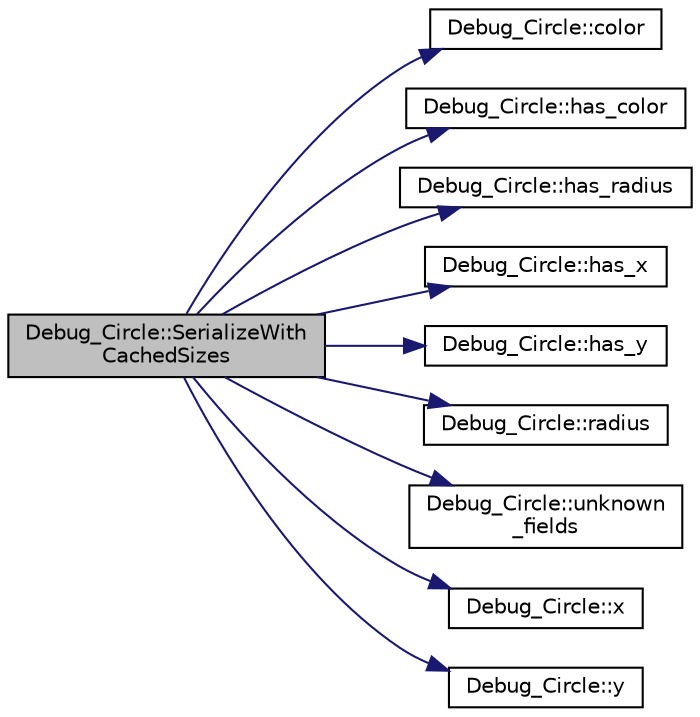 digraph "Debug_Circle::SerializeWithCachedSizes"
{
 // INTERACTIVE_SVG=YES
  edge [fontname="Helvetica",fontsize="10",labelfontname="Helvetica",labelfontsize="10"];
  node [fontname="Helvetica",fontsize="10",shape=record];
  rankdir="LR";
  Node1 [label="Debug_Circle::SerializeWith\lCachedSizes",height=0.2,width=0.4,color="black", fillcolor="grey75", style="filled", fontcolor="black"];
  Node1 -> Node2 [color="midnightblue",fontsize="10",style="solid",fontname="Helvetica"];
  Node2 [label="Debug_Circle::color",height=0.2,width=0.4,color="black", fillcolor="white", style="filled",URL="$d0/d75/class_debug___circle.html#a286421392298bbbf49a96bd8df66ae27"];
  Node1 -> Node3 [color="midnightblue",fontsize="10",style="solid",fontname="Helvetica"];
  Node3 [label="Debug_Circle::has_color",height=0.2,width=0.4,color="black", fillcolor="white", style="filled",URL="$d0/d75/class_debug___circle.html#a439f30c58d6ae0d8661a2b18ec32ef39"];
  Node1 -> Node4 [color="midnightblue",fontsize="10",style="solid",fontname="Helvetica"];
  Node4 [label="Debug_Circle::has_radius",height=0.2,width=0.4,color="black", fillcolor="white", style="filled",URL="$d0/d75/class_debug___circle.html#a51d98bad35c601b339e4cab6ebda4bee"];
  Node1 -> Node5 [color="midnightblue",fontsize="10",style="solid",fontname="Helvetica"];
  Node5 [label="Debug_Circle::has_x",height=0.2,width=0.4,color="black", fillcolor="white", style="filled",URL="$d0/d75/class_debug___circle.html#a548fce9c39fde523928beea229da8941"];
  Node1 -> Node6 [color="midnightblue",fontsize="10",style="solid",fontname="Helvetica"];
  Node6 [label="Debug_Circle::has_y",height=0.2,width=0.4,color="black", fillcolor="white", style="filled",URL="$d0/d75/class_debug___circle.html#a48e0a3efd936c4ae57e7846b956590ca"];
  Node1 -> Node7 [color="midnightblue",fontsize="10",style="solid",fontname="Helvetica"];
  Node7 [label="Debug_Circle::radius",height=0.2,width=0.4,color="black", fillcolor="white", style="filled",URL="$d0/d75/class_debug___circle.html#a20f0f1edb8e3d937861e10b8aff9fa8a"];
  Node1 -> Node8 [color="midnightblue",fontsize="10",style="solid",fontname="Helvetica"];
  Node8 [label="Debug_Circle::unknown\l_fields",height=0.2,width=0.4,color="black", fillcolor="white", style="filled",URL="$d0/d75/class_debug___circle.html#a9e8014afd332b445eda835e988c7cf57"];
  Node1 -> Node9 [color="midnightblue",fontsize="10",style="solid",fontname="Helvetica"];
  Node9 [label="Debug_Circle::x",height=0.2,width=0.4,color="black", fillcolor="white", style="filled",URL="$d0/d75/class_debug___circle.html#a0b5edb68be67701cb0028010c11e0a12"];
  Node1 -> Node10 [color="midnightblue",fontsize="10",style="solid",fontname="Helvetica"];
  Node10 [label="Debug_Circle::y",height=0.2,width=0.4,color="black", fillcolor="white", style="filled",URL="$d0/d75/class_debug___circle.html#a8d452516576a1ca675c1e4dd9675a83b"];
}
